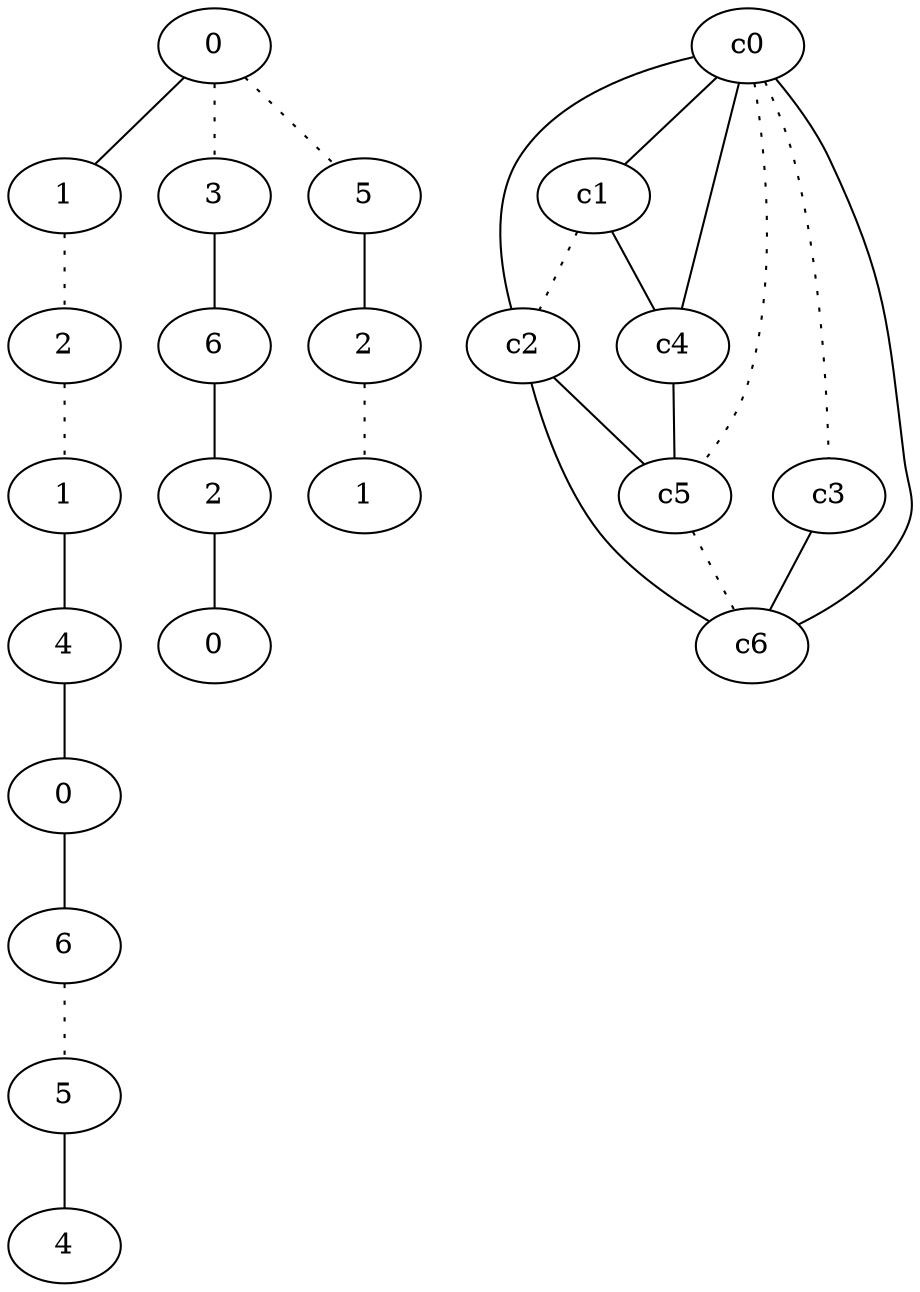 graph {
a0[label=0];
a1[label=1];
a2[label=2];
a3[label=1];
a4[label=4];
a5[label=0];
a6[label=6];
a7[label=5];
a8[label=4];
a9[label=3];
a10[label=6];
a11[label=2];
a12[label=0];
a13[label=5];
a14[label=2];
a15[label=1];
a0 -- a1;
a0 -- a9 [style=dotted];
a0 -- a13 [style=dotted];
a1 -- a2 [style=dotted];
a2 -- a3 [style=dotted];
a3 -- a4;
a4 -- a5;
a5 -- a6;
a6 -- a7 [style=dotted];
a7 -- a8;
a9 -- a10;
a10 -- a11;
a11 -- a12;
a13 -- a14;
a14 -- a15 [style=dotted];
c0 -- c1;
c0 -- c2;
c0 -- c3 [style=dotted];
c0 -- c4;
c0 -- c5 [style=dotted];
c0 -- c6;
c1 -- c2 [style=dotted];
c1 -- c4;
c2 -- c5;
c2 -- c6;
c3 -- c6;
c4 -- c5;
c5 -- c6 [style=dotted];
}
